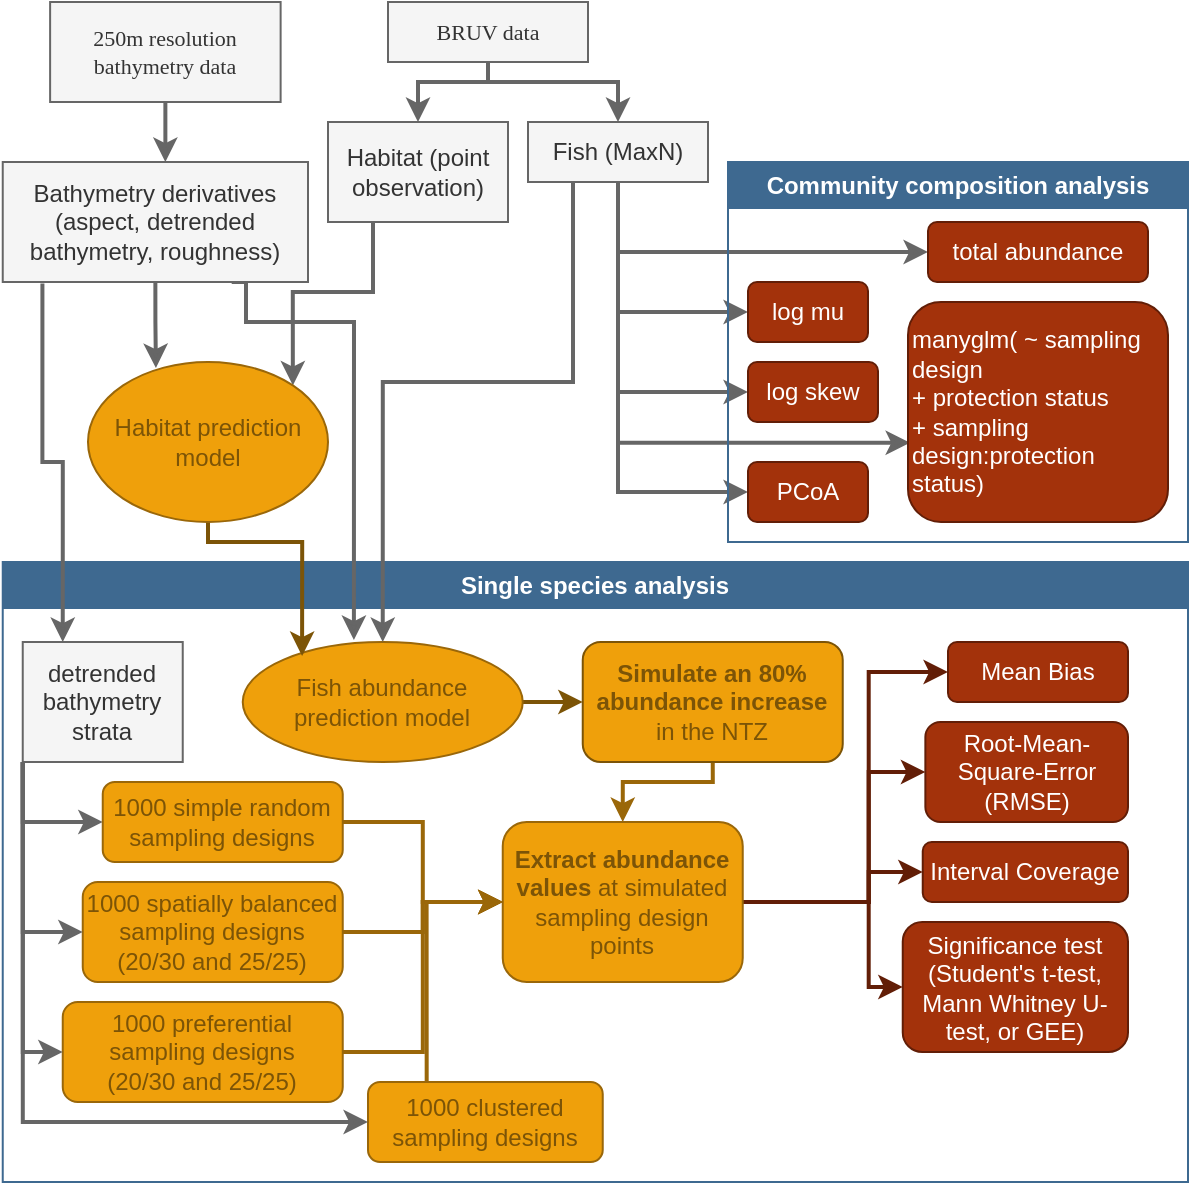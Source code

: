 <mxfile version="26.2.14">
  <diagram name="Page-1" id="jGvoTgSZh9Bgtd4wH65n">
    <mxGraphModel dx="1426" dy="743" grid="1" gridSize="10" guides="1" tooltips="1" connect="1" arrows="1" fold="1" page="1" pageScale="1" pageWidth="827" pageHeight="1169" math="0" shadow="0">
      <root>
        <mxCell id="0" />
        <mxCell id="1" parent="0" />
        <mxCell id="F2RJwB3k2Bu29ZmBXy6T-33" value="Single species analysis" style="swimlane;whiteSpace=wrap;html=1;startSize=23;align=center;fillColor=light-dark(#3E6990,#3E6990);fontColor=#FFFFFF;strokeColor=light-dark(#3E6990,#A0D3FF);" parent="1" vertex="1">
          <mxGeometry x="17.37" y="300" width="592.63" height="310" as="geometry" />
        </mxCell>
        <mxCell id="F2RJwB3k2Bu29ZmBXy6T-55" style="edgeStyle=orthogonalEdgeStyle;rounded=0;orthogonalLoop=1;jettySize=auto;html=1;exitX=0.5;exitY=1;exitDx=0;exitDy=0;entryX=0.5;entryY=0;entryDx=0;entryDy=0;strokeColor=#9A6709;strokeWidth=2;" parent="F2RJwB3k2Bu29ZmBXy6T-33" source="F2RJwB3k2Bu29ZmBXy6T-44" target="F2RJwB3k2Bu29ZmBXy6T-45" edge="1">
          <mxGeometry relative="1" as="geometry">
            <Array as="points">
              <mxPoint x="355" y="110" />
              <mxPoint x="310" y="110" />
            </Array>
          </mxGeometry>
        </mxCell>
        <mxCell id="F2RJwB3k2Bu29ZmBXy6T-44" value="&lt;b&gt;Simulate an 80% abundance increase&lt;/b&gt; in the NTZ" style="rounded=1;whiteSpace=wrap;html=1;strokeColor=#7C5407;fillColor=#EFA00B;fontColor=#7C5407;" parent="F2RJwB3k2Bu29ZmBXy6T-33" vertex="1">
          <mxGeometry x="290" y="40" width="130" height="60" as="geometry" />
        </mxCell>
        <mxCell id="F2RJwB3k2Bu29ZmBXy6T-54" style="edgeStyle=orthogonalEdgeStyle;rounded=0;orthogonalLoop=1;jettySize=auto;html=1;exitX=1;exitY=0.5;exitDx=0;exitDy=0;entryX=0;entryY=0.5;entryDx=0;entryDy=0;strokeWidth=2;strokeColor=#7C5407;" parent="F2RJwB3k2Bu29ZmBXy6T-33" source="F2RJwB3k2Bu29ZmBXy6T-28" target="F2RJwB3k2Bu29ZmBXy6T-44" edge="1">
          <mxGeometry relative="1" as="geometry" />
        </mxCell>
        <mxCell id="F2RJwB3k2Bu29ZmBXy6T-28" value="Fish abundance prediction model" style="ellipse;whiteSpace=wrap;html=1;strokeColor=#9A6709;fillColor=#EFA00B;fontColor=#7C5407;" parent="F2RJwB3k2Bu29ZmBXy6T-33" vertex="1">
          <mxGeometry x="120" y="40" width="140" height="60" as="geometry" />
        </mxCell>
        <mxCell id="F2RJwB3k2Bu29ZmBXy6T-72" style="edgeStyle=orthogonalEdgeStyle;rounded=0;orthogonalLoop=1;jettySize=auto;html=1;exitX=1;exitY=0.5;exitDx=0;exitDy=0;entryX=0;entryY=0.5;entryDx=0;entryDy=0;strokeColor=#621E07;strokeWidth=2;" parent="F2RJwB3k2Bu29ZmBXy6T-33" source="F2RJwB3k2Bu29ZmBXy6T-45" target="F2RJwB3k2Bu29ZmBXy6T-47" edge="1">
          <mxGeometry relative="1" as="geometry">
            <Array as="points">
              <mxPoint x="370" y="170" />
              <mxPoint x="433" y="170" />
              <mxPoint x="433" y="55" />
            </Array>
          </mxGeometry>
        </mxCell>
        <mxCell id="F2RJwB3k2Bu29ZmBXy6T-74" style="edgeStyle=orthogonalEdgeStyle;rounded=0;orthogonalLoop=1;jettySize=auto;html=1;exitX=1;exitY=0.5;exitDx=0;exitDy=0;entryX=0;entryY=0.5;entryDx=0;entryDy=0;strokeColor=#621E07;strokeWidth=2;" parent="F2RJwB3k2Bu29ZmBXy6T-33" source="F2RJwB3k2Bu29ZmBXy6T-45" target="F2RJwB3k2Bu29ZmBXy6T-57" edge="1">
          <mxGeometry relative="1" as="geometry">
            <Array as="points">
              <mxPoint x="433" y="170" />
              <mxPoint x="433" y="213" />
            </Array>
          </mxGeometry>
        </mxCell>
        <mxCell id="F2RJwB3k2Bu29ZmBXy6T-75" style="edgeStyle=orthogonalEdgeStyle;rounded=0;orthogonalLoop=1;jettySize=auto;html=1;exitX=1;exitY=0.5;exitDx=0;exitDy=0;entryX=0;entryY=0.5;entryDx=0;entryDy=0;strokeColor=#621E07;strokeWidth=2;" parent="F2RJwB3k2Bu29ZmBXy6T-33" source="F2RJwB3k2Bu29ZmBXy6T-45" target="F2RJwB3k2Bu29ZmBXy6T-49" edge="1">
          <mxGeometry relative="1" as="geometry">
            <Array as="points">
              <mxPoint x="433" y="170" />
              <mxPoint x="433" y="155" />
            </Array>
          </mxGeometry>
        </mxCell>
        <mxCell id="F2RJwB3k2Bu29ZmBXy6T-76" style="edgeStyle=orthogonalEdgeStyle;rounded=0;orthogonalLoop=1;jettySize=auto;html=1;exitX=1;exitY=0.5;exitDx=0;exitDy=0;entryX=0;entryY=0.5;entryDx=0;entryDy=0;strokeColor=#621E07;strokeWidth=2;" parent="F2RJwB3k2Bu29ZmBXy6T-33" source="F2RJwB3k2Bu29ZmBXy6T-45" target="F2RJwB3k2Bu29ZmBXy6T-48" edge="1">
          <mxGeometry relative="1" as="geometry">
            <Array as="points">
              <mxPoint x="433" y="170" />
              <mxPoint x="433" y="105" />
            </Array>
          </mxGeometry>
        </mxCell>
        <mxCell id="F2RJwB3k2Bu29ZmBXy6T-45" value="&lt;b&gt;Extract abundance values&lt;/b&gt; at simulated sampling design points" style="rounded=1;whiteSpace=wrap;html=1;strokeColor=#9A6709;fillColor=#EFA00B;fontColor=#7C5407;" parent="F2RJwB3k2Bu29ZmBXy6T-33" vertex="1">
          <mxGeometry x="250" y="130" width="120" height="80" as="geometry" />
        </mxCell>
        <mxCell id="F2RJwB3k2Bu29ZmBXy6T-47" value="Mean Bias" style="rounded=1;whiteSpace=wrap;html=1;fillColor=#A3320B;strokeColor=#621E07;fontColor=#FFFFFF;" parent="F2RJwB3k2Bu29ZmBXy6T-33" vertex="1">
          <mxGeometry x="472.63" y="40" width="90" height="30" as="geometry" />
        </mxCell>
        <mxCell id="F2RJwB3k2Bu29ZmBXy6T-48" value="Root-Mean-Square-Error (RMSE&lt;span style=&quot;font-family: monospace; font-size: 0px; text-align: start; text-wrap-mode: nowrap;&quot;&gt;%3CmxGraphModel%3E%3Croot%3E%3CmxCell%20id%3D%220%22%2F%3E%3CmxCell%20id%3D%221%22%20parent%3D%220%22%2F%3E%3CmxCell%20id%3D%222%22%20value%3D%22Mean%20Bias%22%20style%3D%22rounded%3D1%3BwhiteSpace%3Dwrap%3Bhtml%3D1%3B%22%20vertex%3D%221%22%20parent%3D%221%22%3E%3CmxGeometry%20x%3D%22220%22%20y%3D%22620%22%20width%3D%22120%22%20height%3D%2230%22%20as%3D%22geometry%22%2F%3E%3C%2FmxCell%3E%3C%2Froot%3E%3C%2FmxGraphModel%3E&lt;/span&gt;)" style="rounded=1;whiteSpace=wrap;html=1;fillColor=#A3320B;fontColor=#FFFFFF;strokeColor=#621E07;" parent="F2RJwB3k2Bu29ZmBXy6T-33" vertex="1">
          <mxGeometry x="461.31" y="80" width="101.32" height="50" as="geometry" />
        </mxCell>
        <mxCell id="F2RJwB3k2Bu29ZmBXy6T-49" value="Interval Coverage" style="rounded=1;whiteSpace=wrap;html=1;fillColor=#A3320B;fontColor=#FFFFFF;strokeColor=#621E07;" parent="F2RJwB3k2Bu29ZmBXy6T-33" vertex="1">
          <mxGeometry x="460" y="140" width="102.63" height="30" as="geometry" />
        </mxCell>
        <mxCell id="F2RJwB3k2Bu29ZmBXy6T-57" value="Significance test (Student&#39;s t-test, Mann Whitney U-test, or GEE)" style="rounded=1;whiteSpace=wrap;html=1;fillColor=#A3320B;fontColor=#FFFFFF;strokeColor=#621E07;" parent="F2RJwB3k2Bu29ZmBXy6T-33" vertex="1">
          <mxGeometry x="450" y="180" width="112.63" height="65" as="geometry" />
        </mxCell>
        <mxCell id="EZFL6kb4u4oL_2Tz702Q-21" style="edgeStyle=orthogonalEdgeStyle;rounded=0;orthogonalLoop=1;jettySize=auto;html=1;exitX=1;exitY=0.5;exitDx=0;exitDy=0;entryX=0;entryY=0.5;entryDx=0;entryDy=0;strokeColor=#9A6709;strokeWidth=2;" edge="1" parent="F2RJwB3k2Bu29ZmBXy6T-33" source="F2RJwB3k2Bu29ZmBXy6T-62" target="F2RJwB3k2Bu29ZmBXy6T-45">
          <mxGeometry relative="1" as="geometry" />
        </mxCell>
        <mxCell id="F2RJwB3k2Bu29ZmBXy6T-62" value="1000 spatially balanced sampling designs (20/30 and 25/25)" style="rounded=1;whiteSpace=wrap;html=1;strokeColor=#9A6709;fillColor=#EFA00B;fontColor=#7C5407;" parent="F2RJwB3k2Bu29ZmBXy6T-33" vertex="1">
          <mxGeometry x="40" y="160" width="130" height="50" as="geometry" />
        </mxCell>
        <mxCell id="EZFL6kb4u4oL_2Tz702Q-23" style="edgeStyle=orthogonalEdgeStyle;rounded=0;orthogonalLoop=1;jettySize=auto;html=1;exitX=1;exitY=0.5;exitDx=0;exitDy=0;entryX=0;entryY=0.5;entryDx=0;entryDy=0;strokeColor=#9A6709;strokeWidth=2;" edge="1" parent="F2RJwB3k2Bu29ZmBXy6T-33" source="F2RJwB3k2Bu29ZmBXy6T-61" target="F2RJwB3k2Bu29ZmBXy6T-45">
          <mxGeometry relative="1" as="geometry" />
        </mxCell>
        <mxCell id="F2RJwB3k2Bu29ZmBXy6T-61" value="1000 preferential sampling designs&lt;div&gt;(20/30 and 25/25)&lt;/div&gt;" style="rounded=1;whiteSpace=wrap;html=1;strokeColor=#9A6709;fillColor=#EFA00B;fontColor=#7C5407;" parent="F2RJwB3k2Bu29ZmBXy6T-33" vertex="1">
          <mxGeometry x="30" y="220" width="140" height="50" as="geometry" />
        </mxCell>
        <mxCell id="EZFL6kb4u4oL_2Tz702Q-25" style="edgeStyle=orthogonalEdgeStyle;rounded=0;orthogonalLoop=1;jettySize=auto;html=1;exitX=0.25;exitY=0;exitDx=0;exitDy=0;entryX=0;entryY=0.5;entryDx=0;entryDy=0;strokeColor=#9A6709;strokeWidth=2;" edge="1" parent="F2RJwB3k2Bu29ZmBXy6T-33" source="F2RJwB3k2Bu29ZmBXy6T-60" target="F2RJwB3k2Bu29ZmBXy6T-45">
          <mxGeometry relative="1" as="geometry" />
        </mxCell>
        <mxCell id="F2RJwB3k2Bu29ZmBXy6T-60" value="1000 clustered sampling designs" style="rounded=1;whiteSpace=wrap;html=1;strokeColor=#9A6709;fillColor=#EFA00B;fontColor=#7C5407;" parent="F2RJwB3k2Bu29ZmBXy6T-33" vertex="1">
          <mxGeometry x="182.63" y="260" width="117.37" height="40" as="geometry" />
        </mxCell>
        <mxCell id="EZFL6kb4u4oL_2Tz702Q-17" style="edgeStyle=orthogonalEdgeStyle;rounded=0;orthogonalLoop=1;jettySize=auto;html=1;exitX=0;exitY=1;exitDx=0;exitDy=0;entryX=0;entryY=0.5;entryDx=0;entryDy=0;fillColor=#f5f5f5;strokeColor=#666666;strokeWidth=2;" edge="1" parent="F2RJwB3k2Bu29ZmBXy6T-33" source="F2RJwB3k2Bu29ZmBXy6T-82" target="EZFL6kb4u4oL_2Tz702Q-15">
          <mxGeometry relative="1" as="geometry" />
        </mxCell>
        <mxCell id="EZFL6kb4u4oL_2Tz702Q-18" style="edgeStyle=orthogonalEdgeStyle;rounded=0;orthogonalLoop=1;jettySize=auto;html=1;exitX=0;exitY=1;exitDx=0;exitDy=0;entryX=0;entryY=0.5;entryDx=0;entryDy=0;fillColor=#f5f5f5;strokeColor=#666666;strokeWidth=2;" edge="1" parent="F2RJwB3k2Bu29ZmBXy6T-33" source="F2RJwB3k2Bu29ZmBXy6T-82" target="F2RJwB3k2Bu29ZmBXy6T-62">
          <mxGeometry relative="1" as="geometry" />
        </mxCell>
        <mxCell id="EZFL6kb4u4oL_2Tz702Q-19" style="edgeStyle=orthogonalEdgeStyle;rounded=0;orthogonalLoop=1;jettySize=auto;html=1;exitX=0;exitY=1;exitDx=0;exitDy=0;entryX=0;entryY=0.5;entryDx=0;entryDy=0;fillColor=#f5f5f5;strokeColor=#666666;strokeWidth=2;" edge="1" parent="F2RJwB3k2Bu29ZmBXy6T-33" source="F2RJwB3k2Bu29ZmBXy6T-82" target="F2RJwB3k2Bu29ZmBXy6T-61">
          <mxGeometry relative="1" as="geometry" />
        </mxCell>
        <mxCell id="EZFL6kb4u4oL_2Tz702Q-20" style="edgeStyle=orthogonalEdgeStyle;rounded=0;orthogonalLoop=1;jettySize=auto;html=1;exitX=0;exitY=1;exitDx=0;exitDy=0;entryX=0;entryY=0.5;entryDx=0;entryDy=0;fillColor=#f5f5f5;strokeColor=#666666;strokeWidth=2;" edge="1" parent="F2RJwB3k2Bu29ZmBXy6T-33" source="F2RJwB3k2Bu29ZmBXy6T-82" target="F2RJwB3k2Bu29ZmBXy6T-60">
          <mxGeometry relative="1" as="geometry" />
        </mxCell>
        <mxCell id="F2RJwB3k2Bu29ZmBXy6T-82" value="detrended bathymetry strata" style="rounded=0;whiteSpace=wrap;html=1;fillColor=#f5f5f5;fontColor=#333333;strokeColor=#666666;" parent="F2RJwB3k2Bu29ZmBXy6T-33" vertex="1">
          <mxGeometry x="10" y="40" width="80" height="60" as="geometry" />
        </mxCell>
        <mxCell id="EZFL6kb4u4oL_2Tz702Q-22" style="edgeStyle=orthogonalEdgeStyle;rounded=0;orthogonalLoop=1;jettySize=auto;html=1;exitX=1;exitY=0.5;exitDx=0;exitDy=0;entryX=0;entryY=0.5;entryDx=0;entryDy=0;strokeColor=#9A6709;strokeWidth=2;" edge="1" parent="F2RJwB3k2Bu29ZmBXy6T-33" source="EZFL6kb4u4oL_2Tz702Q-15" target="F2RJwB3k2Bu29ZmBXy6T-45">
          <mxGeometry relative="1" as="geometry" />
        </mxCell>
        <mxCell id="EZFL6kb4u4oL_2Tz702Q-15" value="1000 simple random sampling designs" style="rounded=1;whiteSpace=wrap;html=1;strokeColor=#9A6709;fillColor=#EFA00B;fontColor=#7C5407;" vertex="1" parent="F2RJwB3k2Bu29ZmBXy6T-33">
          <mxGeometry x="50" y="110" width="120" height="40" as="geometry" />
        </mxCell>
        <mxCell id="F2RJwB3k2Bu29ZmBXy6T-34" style="edgeStyle=orthogonalEdgeStyle;rounded=0;orthogonalLoop=1;jettySize=auto;html=1;exitX=0.5;exitY=1;exitDx=0;exitDy=0;entryX=0.5;entryY=0;entryDx=0;entryDy=0;strokeWidth=2;fillColor=#f5f5f5;strokeColor=#666666;" parent="1" source="F2RJwB3k2Bu29ZmBXy6T-3" target="F2RJwB3k2Bu29ZmBXy6T-25" edge="1">
          <mxGeometry relative="1" as="geometry">
            <Array as="points">
              <mxPoint x="260" y="60" />
              <mxPoint x="225" y="60" />
            </Array>
          </mxGeometry>
        </mxCell>
        <mxCell id="F2RJwB3k2Bu29ZmBXy6T-35" style="edgeStyle=orthogonalEdgeStyle;rounded=0;orthogonalLoop=1;jettySize=auto;html=1;exitX=0.5;exitY=1;exitDx=0;exitDy=0;entryX=0.5;entryY=0;entryDx=0;entryDy=0;strokeWidth=2;fillColor=#f5f5f5;strokeColor=#666666;" parent="1" source="F2RJwB3k2Bu29ZmBXy6T-3" target="F2RJwB3k2Bu29ZmBXy6T-24" edge="1">
          <mxGeometry relative="1" as="geometry">
            <Array as="points">
              <mxPoint x="260" y="60" />
              <mxPoint x="325" y="60" />
            </Array>
          </mxGeometry>
        </mxCell>
        <mxCell id="F2RJwB3k2Bu29ZmBXy6T-3" value="BRUV data" style="rounded=0;whiteSpace=wrap;html=1;fillColor=#f5f5f5;fontColor=#333333;strokeColor=#666666;fontFamily=Verdana;fontSize=11;verticalAlign=middle;" parent="1" vertex="1">
          <mxGeometry x="210" y="20" width="100" height="30" as="geometry" />
        </mxCell>
        <mxCell id="F2RJwB3k2Bu29ZmBXy6T-37" style="edgeStyle=orthogonalEdgeStyle;rounded=0;orthogonalLoop=1;jettySize=auto;html=1;exitX=0.5;exitY=1;exitDx=0;exitDy=0;strokeWidth=2;fillColor=#f5f5f5;strokeColor=#666666;" parent="1" source="F2RJwB3k2Bu29ZmBXy6T-8" target="F2RJwB3k2Bu29ZmBXy6T-26" edge="1">
          <mxGeometry relative="1" as="geometry">
            <Array as="points">
              <mxPoint x="99" y="70" />
              <mxPoint x="99" y="70" />
            </Array>
          </mxGeometry>
        </mxCell>
        <mxCell id="F2RJwB3k2Bu29ZmBXy6T-8" value="250m resolution bathymetry data" style="rounded=0;whiteSpace=wrap;html=1;fillColor=#f5f5f5;fontColor=#333333;strokeColor=#666666;fontFamily=Verdana;fontSize=11;verticalAlign=middle;" parent="1" vertex="1">
          <mxGeometry x="41.06" y="20" width="115.25" height="50" as="geometry" />
        </mxCell>
        <mxCell id="F2RJwB3k2Bu29ZmBXy6T-42" style="edgeStyle=orthogonalEdgeStyle;rounded=0;orthogonalLoop=1;jettySize=auto;html=1;exitX=0.25;exitY=1;exitDx=0;exitDy=0;strokeWidth=2;fillColor=#f5f5f5;strokeColor=#666666;entryX=0.5;entryY=0;entryDx=0;entryDy=0;" parent="1" source="F2RJwB3k2Bu29ZmBXy6T-24" target="F2RJwB3k2Bu29ZmBXy6T-28" edge="1">
          <mxGeometry relative="1" as="geometry">
            <Array as="points">
              <mxPoint x="303" y="210" />
              <mxPoint x="207" y="210" />
            </Array>
            <mxPoint x="270" y="359" as="targetPoint" />
          </mxGeometry>
        </mxCell>
        <mxCell id="EZFL6kb4u4oL_2Tz702Q-4" style="edgeStyle=orthogonalEdgeStyle;rounded=0;orthogonalLoop=1;jettySize=auto;html=1;exitX=0.5;exitY=1;exitDx=0;exitDy=0;entryX=0.008;entryY=0.64;entryDx=0;entryDy=0;entryPerimeter=0;fillColor=#f5f5f5;strokeColor=#666666;strokeWidth=2;" edge="1" parent="1" source="F2RJwB3k2Bu29ZmBXy6T-24" target="F2RJwB3k2Bu29ZmBXy6T-77">
          <mxGeometry relative="1" as="geometry" />
        </mxCell>
        <mxCell id="EZFL6kb4u4oL_2Tz702Q-5" style="edgeStyle=orthogonalEdgeStyle;rounded=0;orthogonalLoop=1;jettySize=auto;html=1;exitX=0.5;exitY=1;exitDx=0;exitDy=0;entryX=0;entryY=0.5;entryDx=0;entryDy=0;fillColor=#f5f5f5;strokeColor=#666666;strokeWidth=2;" edge="1" parent="1" source="F2RJwB3k2Bu29ZmBXy6T-24" target="F2RJwB3k2Bu29ZmBXy6T-78">
          <mxGeometry relative="1" as="geometry" />
        </mxCell>
        <mxCell id="EZFL6kb4u4oL_2Tz702Q-6" style="edgeStyle=orthogonalEdgeStyle;rounded=0;orthogonalLoop=1;jettySize=auto;html=1;exitX=0.5;exitY=1;exitDx=0;exitDy=0;entryX=0;entryY=0.5;entryDx=0;entryDy=0;fillColor=#f5f5f5;strokeColor=#666666;strokeWidth=2;" edge="1" parent="1" source="F2RJwB3k2Bu29ZmBXy6T-24" target="EZFL6kb4u4oL_2Tz702Q-3">
          <mxGeometry relative="1" as="geometry">
            <Array as="points">
              <mxPoint x="325" y="145" />
            </Array>
          </mxGeometry>
        </mxCell>
        <mxCell id="EZFL6kb4u4oL_2Tz702Q-10" style="edgeStyle=orthogonalEdgeStyle;rounded=0;orthogonalLoop=1;jettySize=auto;html=1;exitX=0.5;exitY=1;exitDx=0;exitDy=0;entryX=0;entryY=0.5;entryDx=0;entryDy=0;fillColor=#f5f5f5;strokeColor=#666666;strokeWidth=2;" edge="1" parent="1" source="F2RJwB3k2Bu29ZmBXy6T-24" target="EZFL6kb4u4oL_2Tz702Q-2">
          <mxGeometry relative="1" as="geometry" />
        </mxCell>
        <mxCell id="EZFL6kb4u4oL_2Tz702Q-11" style="edgeStyle=orthogonalEdgeStyle;rounded=0;orthogonalLoop=1;jettySize=auto;html=1;exitX=0.5;exitY=1;exitDx=0;exitDy=0;entryX=0;entryY=0.5;entryDx=0;entryDy=0;fillColor=#f5f5f5;strokeColor=#666666;strokeWidth=2;" edge="1" parent="1" source="F2RJwB3k2Bu29ZmBXy6T-24" target="EZFL6kb4u4oL_2Tz702Q-1">
          <mxGeometry relative="1" as="geometry" />
        </mxCell>
        <mxCell id="F2RJwB3k2Bu29ZmBXy6T-24" value="Fish (MaxN)" style="rounded=0;whiteSpace=wrap;html=1;fillColor=#f5f5f5;fontColor=#333333;strokeColor=#666666;" parent="1" vertex="1">
          <mxGeometry x="280" y="80" width="90" height="30" as="geometry" />
        </mxCell>
        <mxCell id="F2RJwB3k2Bu29ZmBXy6T-39" style="edgeStyle=orthogonalEdgeStyle;rounded=0;orthogonalLoop=1;jettySize=auto;html=1;exitX=0.25;exitY=1;exitDx=0;exitDy=0;entryX=1;entryY=0;entryDx=0;entryDy=0;strokeWidth=2;fillColor=#f5f5f5;strokeColor=#666666;" parent="1" source="F2RJwB3k2Bu29ZmBXy6T-25" target="F2RJwB3k2Bu29ZmBXy6T-27" edge="1">
          <mxGeometry relative="1" as="geometry">
            <Array as="points" />
          </mxGeometry>
        </mxCell>
        <mxCell id="F2RJwB3k2Bu29ZmBXy6T-25" value="Habitat (point observation)" style="rounded=0;whiteSpace=wrap;html=1;fillColor=#f5f5f5;fontColor=#333333;strokeColor=#666666;" parent="1" vertex="1">
          <mxGeometry x="180" y="80" width="90" height="50" as="geometry" />
        </mxCell>
        <mxCell id="F2RJwB3k2Bu29ZmBXy6T-38" style="edgeStyle=orthogonalEdgeStyle;rounded=0;orthogonalLoop=1;jettySize=auto;html=1;exitX=0.5;exitY=1;exitDx=0;exitDy=0;entryX=0.283;entryY=0.038;entryDx=0;entryDy=0;strokeWidth=2;fillColor=#f5f5f5;strokeColor=#666666;entryPerimeter=0;" parent="1" source="F2RJwB3k2Bu29ZmBXy6T-26" target="F2RJwB3k2Bu29ZmBXy6T-27" edge="1">
          <mxGeometry relative="1" as="geometry">
            <Array as="points">
              <mxPoint x="94" y="180" />
              <mxPoint x="94" y="180" />
            </Array>
          </mxGeometry>
        </mxCell>
        <mxCell id="F2RJwB3k2Bu29ZmBXy6T-41" style="edgeStyle=orthogonalEdgeStyle;rounded=0;orthogonalLoop=1;jettySize=auto;html=1;exitX=0.75;exitY=1;exitDx=0;exitDy=0;entryX=0.397;entryY=-0.017;entryDx=0;entryDy=0;entryPerimeter=0;strokeWidth=2;fillColor=#f5f5f5;strokeColor=#666666;" parent="1" source="F2RJwB3k2Bu29ZmBXy6T-26" target="F2RJwB3k2Bu29ZmBXy6T-28" edge="1">
          <mxGeometry relative="1" as="geometry">
            <mxPoint x="180" y="330" as="targetPoint" />
            <Array as="points">
              <mxPoint x="139" y="160" />
              <mxPoint x="139" y="180" />
              <mxPoint x="193" y="180" />
            </Array>
          </mxGeometry>
        </mxCell>
        <mxCell id="F2RJwB3k2Bu29ZmBXy6T-83" style="edgeStyle=orthogonalEdgeStyle;rounded=0;orthogonalLoop=1;jettySize=auto;html=1;entryX=0.25;entryY=0;entryDx=0;entryDy=0;exitX=0.13;exitY=1.013;exitDx=0;exitDy=0;exitPerimeter=0;strokeWidth=2;fillColor=#f5f5f5;strokeColor=#666666;" parent="1" source="F2RJwB3k2Bu29ZmBXy6T-26" target="F2RJwB3k2Bu29ZmBXy6T-82" edge="1">
          <mxGeometry relative="1" as="geometry">
            <mxPoint x="63" y="160" as="sourcePoint" />
          </mxGeometry>
        </mxCell>
        <mxCell id="F2RJwB3k2Bu29ZmBXy6T-26" value="Bathymetry derivatives (aspect, detrended bathymetry, roughness)" style="rounded=0;whiteSpace=wrap;html=1;fillColor=#f5f5f5;fontColor=#333333;strokeColor=#666666;" parent="1" vertex="1">
          <mxGeometry x="17.37" y="100" width="152.63" height="60" as="geometry" />
        </mxCell>
        <mxCell id="F2RJwB3k2Bu29ZmBXy6T-40" style="edgeStyle=orthogonalEdgeStyle;rounded=0;orthogonalLoop=1;jettySize=auto;html=1;exitX=0.5;exitY=1;exitDx=0;exitDy=0;strokeWidth=2;strokeColor=#7C5407;entryX=0.212;entryY=0.117;entryDx=0;entryDy=0;entryPerimeter=0;" parent="1" source="F2RJwB3k2Bu29ZmBXy6T-27" target="F2RJwB3k2Bu29ZmBXy6T-28" edge="1">
          <mxGeometry relative="1" as="geometry">
            <mxPoint x="161" y="349" as="targetPoint" />
            <Array as="points">
              <mxPoint x="120" y="290" />
              <mxPoint x="167" y="290" />
            </Array>
          </mxGeometry>
        </mxCell>
        <mxCell id="F2RJwB3k2Bu29ZmBXy6T-27" value="Habitat prediction model" style="ellipse;whiteSpace=wrap;html=1;strokeColor=#9A6709;fillColor=#EFA00B;fontColor=#7C5407;" parent="1" vertex="1">
          <mxGeometry x="60" y="200" width="120" height="80" as="geometry" />
        </mxCell>
        <mxCell id="F2RJwB3k2Bu29ZmBXy6T-32" value="Community composition analysis" style="swimlane;whiteSpace=wrap;html=1;startSize=23;align=center;fillColor=light-dark(#3E6990,#3E6990);strokeColor=#3E6990;fontColor=light-dark(#ffffff, #ededed);" parent="1" vertex="1">
          <mxGeometry x="380" y="100" width="230" height="190" as="geometry" />
        </mxCell>
        <mxCell id="F2RJwB3k2Bu29ZmBXy6T-77" value="manyglm( ~ sampling design&lt;div&gt;+ protection status&lt;/div&gt;&lt;div&gt;+&amp;nbsp;&lt;span style=&quot;background-color: transparent;&quot;&gt;sampling design:protection status)&lt;/span&gt;&lt;/div&gt;" style="rounded=1;whiteSpace=wrap;html=1;align=left;fontColor=#FFFFFF;fillColor=#A3320B;strokeColor=#621E07;" parent="F2RJwB3k2Bu29ZmBXy6T-32" vertex="1">
          <mxGeometry x="90" y="70" width="130" height="110" as="geometry" />
        </mxCell>
        <mxCell id="EZFL6kb4u4oL_2Tz702Q-1" value="log skew" style="rounded=1;whiteSpace=wrap;html=1;strokeColor=#621E07;fillColor=#A3320B;fontColor=#FFFFFF;" vertex="1" parent="F2RJwB3k2Bu29ZmBXy6T-32">
          <mxGeometry x="10" y="100" width="65" height="30" as="geometry" />
        </mxCell>
        <mxCell id="EZFL6kb4u4oL_2Tz702Q-2" value="log mu&lt;span style=&quot;color: rgba(0, 0, 0, 0); font-family: monospace; font-size: 0px; text-align: start; text-wrap-mode: nowrap;&quot;&gt;%3CmxGraphModel%3E%3Croot%3E%3CmxCell%20id%3D%220%22%2F%3E%3CmxCell%20id%3D%221%22%20parent%3D%220%22%2F%3E%3CmxCell%20id%3D%222%22%20value%3D%22log%20skew%22%20style%3D%22rounded%3D1%3BwhiteSpace%3Dwrap%3Bhtml%3D1%3BstrokeColor%3D%23621E07%3BfillColor%3D%23A3320B%3BfontColor%3D%23FFFFFF%3B%22%20vertex%3D%221%22%20parent%3D%221%22%3E%3CmxGeometry%20x%3D%22540%22%20y%3D%22120%22%20width%3D%2280%22%20height%3D%2240%22%20as%3D%22geometry%22%2F%3E%3C%2FmxCell%3E%3C%2Froot%3E%3C%2FmxGraphModel%3E&lt;/span&gt;" style="rounded=1;whiteSpace=wrap;html=1;strokeColor=#621E07;fillColor=#A3320B;fontColor=#FFFFFF;" vertex="1" parent="F2RJwB3k2Bu29ZmBXy6T-32">
          <mxGeometry x="10" y="60" width="60" height="30" as="geometry" />
        </mxCell>
        <mxCell id="EZFL6kb4u4oL_2Tz702Q-3" value="total abundance" style="rounded=1;whiteSpace=wrap;html=1;strokeColor=#621E07;fillColor=#A3320B;fontColor=#FFFFFF;" vertex="1" parent="F2RJwB3k2Bu29ZmBXy6T-32">
          <mxGeometry x="100" y="30" width="110" height="30" as="geometry" />
        </mxCell>
        <mxCell id="F2RJwB3k2Bu29ZmBXy6T-78" value="PCoA" style="rounded=1;whiteSpace=wrap;html=1;fontColor=#FFFFFF;fillColor=#A3320B;strokeColor=#621E07;" parent="F2RJwB3k2Bu29ZmBXy6T-32" vertex="1">
          <mxGeometry x="10" y="150" width="60" height="30" as="geometry" />
        </mxCell>
      </root>
    </mxGraphModel>
  </diagram>
</mxfile>
